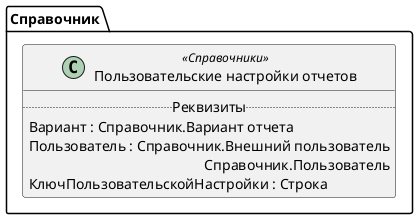 ﻿@startuml ПользовательскиеНастройкиОтчетов
'!include templates.wsd
'..\include templates.wsd
class Справочник.ПользовательскиеНастройкиОтчетов as "Пользовательские настройки отчетов" <<Справочники>>
{
..Реквизиты..
Вариант : Справочник.Вариант отчета
Пользователь : Справочник.Внешний пользователь\rСправочник.Пользователь
КлючПользовательскойНастройки : Строка
}
@enduml
